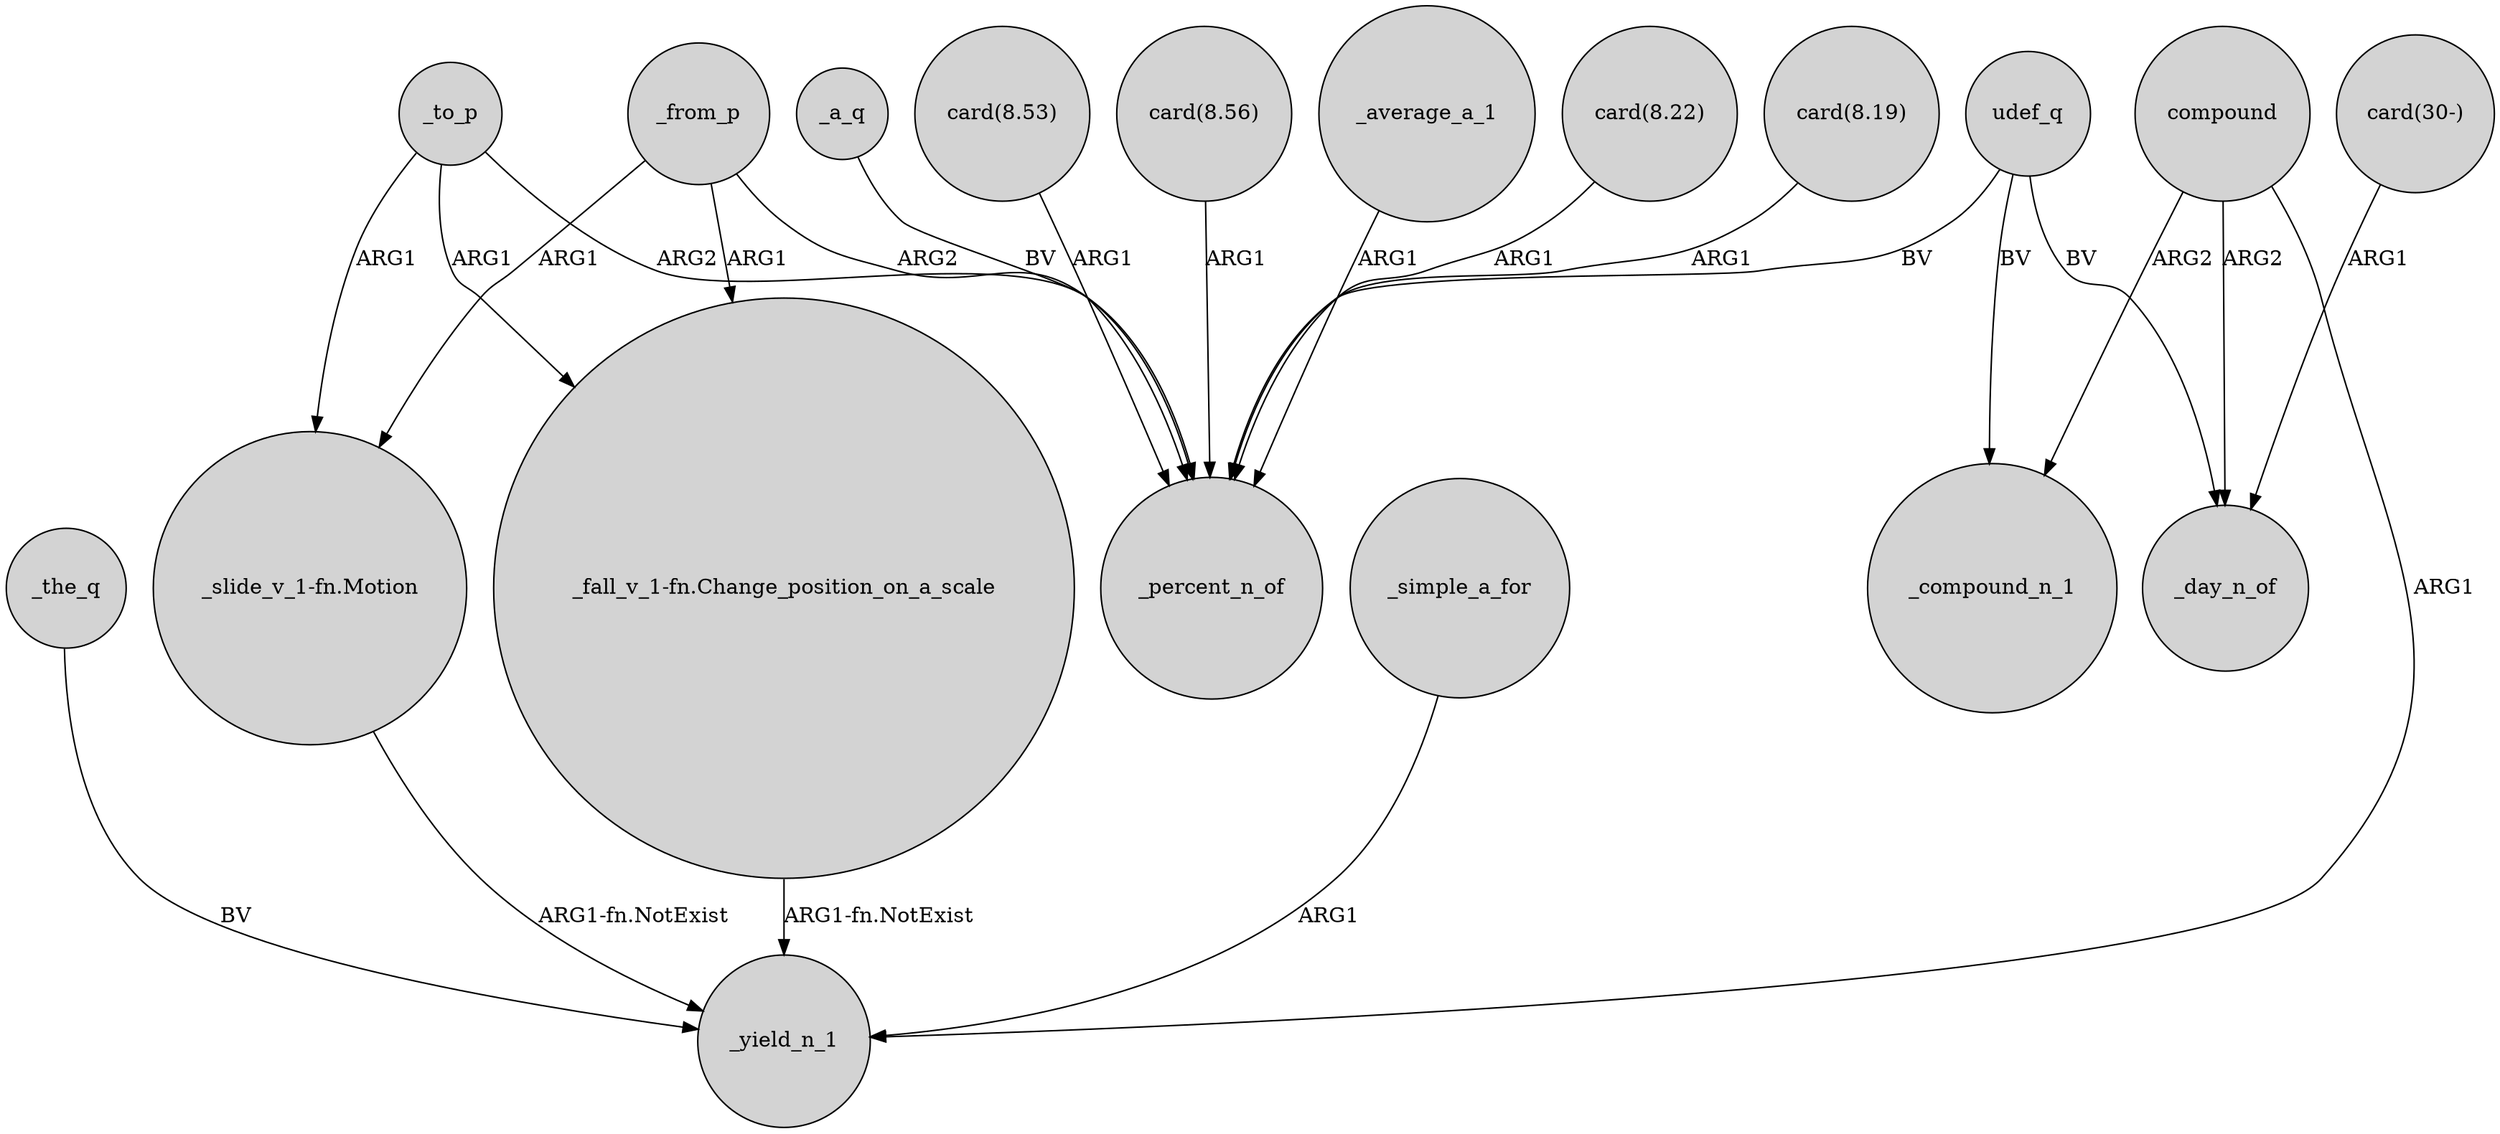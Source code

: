 digraph {
	node [shape=circle style=filled]
	_the_q -> _yield_n_1 [label=BV]
	udef_q -> _compound_n_1 [label=BV]
	_a_q -> _percent_n_of [label=BV]
	_from_p -> "_fall_v_1-fn.Change_position_on_a_scale" [label=ARG1]
	"card(8.53)" -> _percent_n_of [label=ARG1]
	_from_p -> "_slide_v_1-fn.Motion" [label=ARG1]
	compound -> _day_n_of [label=ARG2]
	compound -> _yield_n_1 [label=ARG1]
	compound -> _compound_n_1 [label=ARG2]
	udef_q -> _day_n_of [label=BV]
	"card(30-)" -> _day_n_of [label=ARG1]
	"card(8.56)" -> _percent_n_of [label=ARG1]
	"_fall_v_1-fn.Change_position_on_a_scale" -> _yield_n_1 [label="ARG1-fn.NotExist"]
	_to_p -> "_slide_v_1-fn.Motion" [label=ARG1]
	"_slide_v_1-fn.Motion" -> _yield_n_1 [label="ARG1-fn.NotExist"]
	_simple_a_for -> _yield_n_1 [label=ARG1]
	_to_p -> _percent_n_of [label=ARG2]
	_average_a_1 -> _percent_n_of [label=ARG1]
	_from_p -> _percent_n_of [label=ARG2]
	"card(8.22)" -> _percent_n_of [label=ARG1]
	udef_q -> _percent_n_of [label=BV]
	_to_p -> "_fall_v_1-fn.Change_position_on_a_scale" [label=ARG1]
	"card(8.19)" -> _percent_n_of [label=ARG1]
}
